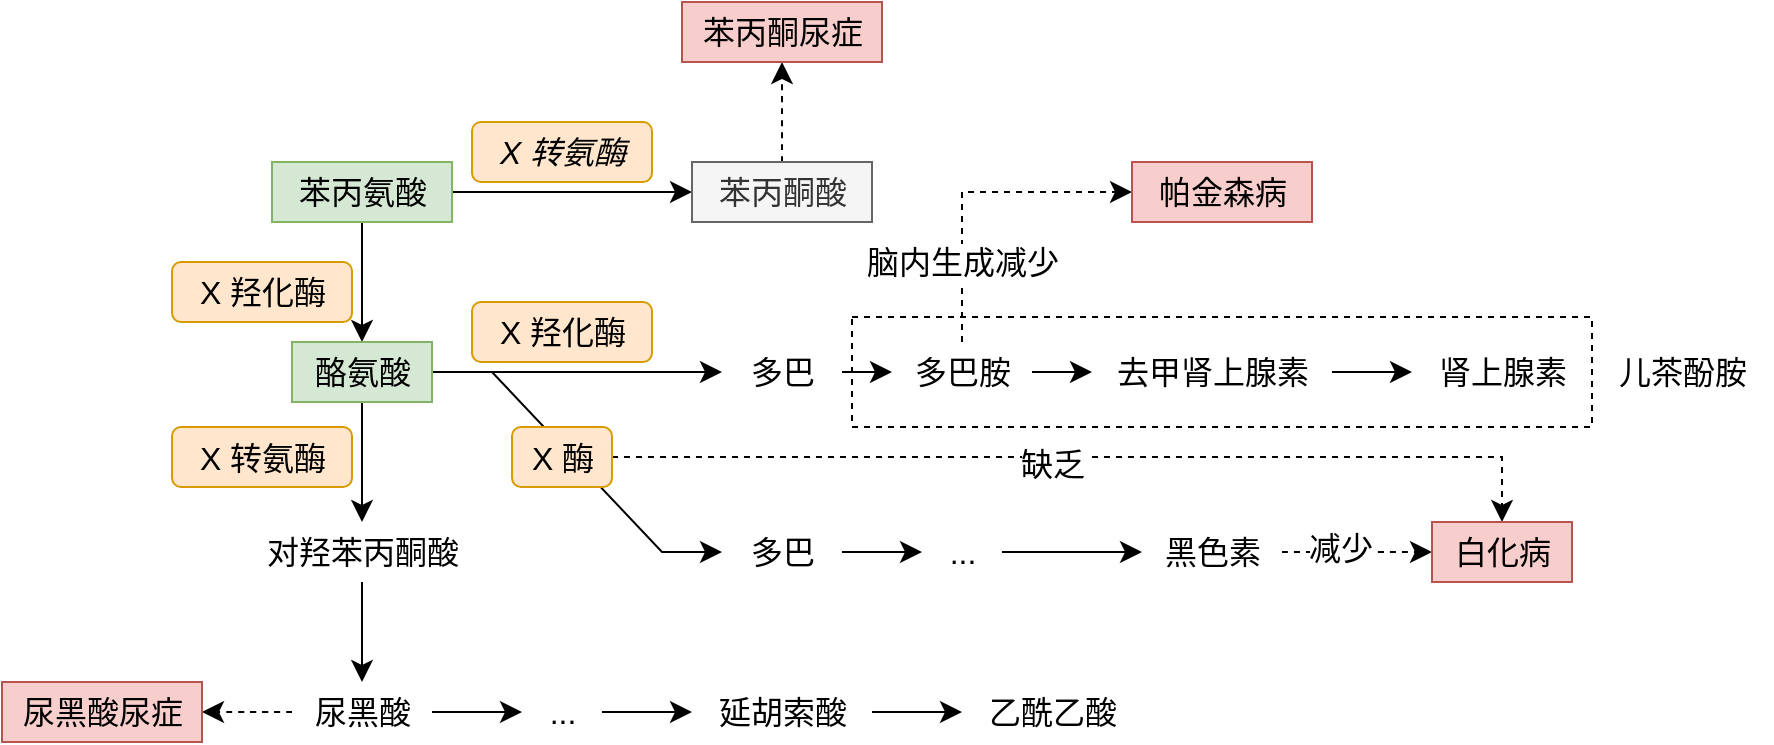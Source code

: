 <mxfile version="21.6.5" type="device">
  <diagram name="第 1 页" id="IJC8CHaW8OvVdunV08Oi">
    <mxGraphModel dx="1518" dy="338" grid="1" gridSize="10" guides="1" tooltips="1" connect="1" arrows="1" fold="1" page="0" pageScale="1" pageWidth="827" pageHeight="1169" math="0" shadow="0">
      <root>
        <mxCell id="0" />
        <mxCell id="1" parent="0" />
        <mxCell id="XkeC98np7HwrWF6QXYlz-24" value="" style="rounded=0;whiteSpace=wrap;html=1;fontSize=16;fillColor=none;dashed=1;" vertex="1" parent="1">
          <mxGeometry x="370" y="637.5" width="370" height="55" as="geometry" />
        </mxCell>
        <mxCell id="XkeC98np7HwrWF6QXYlz-8" value="" style="edgeStyle=none;curved=1;rounded=0;orthogonalLoop=1;jettySize=auto;html=1;fontSize=12;startSize=8;endSize=8;" edge="1" parent="1" source="XkeC98np7HwrWF6QXYlz-6" target="XkeC98np7HwrWF6QXYlz-7">
          <mxGeometry relative="1" as="geometry" />
        </mxCell>
        <mxCell id="XkeC98np7HwrWF6QXYlz-11" value="" style="edgeStyle=none;curved=1;rounded=0;orthogonalLoop=1;jettySize=auto;html=1;fontSize=12;startSize=8;endSize=8;" edge="1" parent="1" source="XkeC98np7HwrWF6QXYlz-6" target="XkeC98np7HwrWF6QXYlz-10">
          <mxGeometry relative="1" as="geometry" />
        </mxCell>
        <mxCell id="XkeC98np7HwrWF6QXYlz-6" value="苯丙氨酸" style="text;html=1;align=center;verticalAlign=middle;resizable=0;points=[];autosize=1;strokeColor=#82b366;fillColor=#d5e8d4;fontSize=16;" vertex="1" parent="1">
          <mxGeometry x="80" y="560" width="90" height="30" as="geometry" />
        </mxCell>
        <mxCell id="XkeC98np7HwrWF6QXYlz-13" value="" style="edgeStyle=none;curved=1;rounded=0;orthogonalLoop=1;jettySize=auto;html=1;fontSize=12;startSize=8;endSize=8;dashed=1;endArrow=classic;endFill=1;" edge="1" parent="1" source="XkeC98np7HwrWF6QXYlz-7" target="XkeC98np7HwrWF6QXYlz-12">
          <mxGeometry relative="1" as="geometry" />
        </mxCell>
        <mxCell id="XkeC98np7HwrWF6QXYlz-7" value="苯丙酮酸" style="text;html=1;align=center;verticalAlign=middle;resizable=0;points=[];autosize=1;strokeColor=#666666;fillColor=#f5f5f5;fontSize=16;fontColor=#333333;" vertex="1" parent="1">
          <mxGeometry x="290" y="560" width="90" height="30" as="geometry" />
        </mxCell>
        <mxCell id="XkeC98np7HwrWF6QXYlz-9" value="X 转氨酶" style="text;html=1;align=center;verticalAlign=middle;resizable=0;points=[];autosize=1;strokeColor=#d79b00;fillColor=#ffe6cc;fontSize=16;rounded=1;fontStyle=2" vertex="1" parent="1">
          <mxGeometry x="180" y="540" width="90" height="30" as="geometry" />
        </mxCell>
        <mxCell id="XkeC98np7HwrWF6QXYlz-15" value="" style="edgeStyle=none;curved=1;rounded=0;orthogonalLoop=1;jettySize=auto;html=1;fontSize=12;startSize=8;endSize=8;" edge="1" parent="1" source="XkeC98np7HwrWF6QXYlz-10" target="XkeC98np7HwrWF6QXYlz-14">
          <mxGeometry relative="1" as="geometry" />
        </mxCell>
        <mxCell id="XkeC98np7HwrWF6QXYlz-26" style="edgeStyle=entityRelationEdgeStyle;rounded=0;orthogonalLoop=1;jettySize=auto;html=1;fontSize=12;startSize=8;endSize=8;" edge="1" parent="1" source="XkeC98np7HwrWF6QXYlz-10" target="XkeC98np7HwrWF6QXYlz-25">
          <mxGeometry relative="1" as="geometry" />
        </mxCell>
        <mxCell id="XkeC98np7HwrWF6QXYlz-34" value="" style="edgeStyle=none;curved=1;rounded=0;orthogonalLoop=1;jettySize=auto;html=1;fontSize=12;startSize=8;endSize=8;" edge="1" parent="1" source="XkeC98np7HwrWF6QXYlz-10" target="XkeC98np7HwrWF6QXYlz-33">
          <mxGeometry relative="1" as="geometry" />
        </mxCell>
        <mxCell id="XkeC98np7HwrWF6QXYlz-10" value="酪氨酸" style="text;html=1;align=center;verticalAlign=middle;resizable=0;points=[];autosize=1;strokeColor=#82b366;fillColor=#d5e8d4;fontSize=16;" vertex="1" parent="1">
          <mxGeometry x="90" y="650" width="70" height="30" as="geometry" />
        </mxCell>
        <mxCell id="XkeC98np7HwrWF6QXYlz-12" value="苯丙酮尿症" style="text;html=1;align=center;verticalAlign=middle;resizable=0;points=[];autosize=1;fontSize=16;fillColor=#f8cecc;strokeColor=#b85450;" vertex="1" parent="1">
          <mxGeometry x="285" y="480" width="100" height="30" as="geometry" />
        </mxCell>
        <mxCell id="XkeC98np7HwrWF6QXYlz-19" value="" style="edgeStyle=none;curved=1;rounded=0;orthogonalLoop=1;jettySize=auto;html=1;fontSize=12;startSize=8;endSize=8;" edge="1" parent="1" source="XkeC98np7HwrWF6QXYlz-14" target="XkeC98np7HwrWF6QXYlz-18">
          <mxGeometry relative="1" as="geometry" />
        </mxCell>
        <mxCell id="XkeC98np7HwrWF6QXYlz-14" value="多巴" style="text;html=1;align=center;verticalAlign=middle;resizable=0;points=[];autosize=1;fontSize=16;" vertex="1" parent="1">
          <mxGeometry x="305" y="650" width="60" height="30" as="geometry" />
        </mxCell>
        <mxCell id="XkeC98np7HwrWF6QXYlz-16" value="X 羟化酶" style="text;html=1;align=center;verticalAlign=middle;resizable=0;points=[];autosize=1;strokeColor=#d79b00;fillColor=#ffe6cc;fontSize=16;rounded=1;" vertex="1" parent="1">
          <mxGeometry x="180" y="630" width="90" height="30" as="geometry" />
        </mxCell>
        <mxCell id="XkeC98np7HwrWF6QXYlz-17" value="X 羟化酶" style="text;html=1;align=center;verticalAlign=middle;resizable=0;points=[];autosize=1;strokeColor=#d79b00;fillColor=#ffe6cc;fontSize=16;rounded=1;" vertex="1" parent="1">
          <mxGeometry x="30" y="610" width="90" height="30" as="geometry" />
        </mxCell>
        <mxCell id="XkeC98np7HwrWF6QXYlz-21" value="" style="edgeStyle=none;curved=1;rounded=0;orthogonalLoop=1;jettySize=auto;html=1;fontSize=12;startSize=8;endSize=8;" edge="1" parent="1" source="XkeC98np7HwrWF6QXYlz-18" target="XkeC98np7HwrWF6QXYlz-20">
          <mxGeometry relative="1" as="geometry" />
        </mxCell>
        <mxCell id="XkeC98np7HwrWF6QXYlz-51" style="edgeStyle=orthogonalEdgeStyle;rounded=0;orthogonalLoop=1;jettySize=auto;html=1;fontSize=12;startSize=8;endSize=8;dashed=1;" edge="1" parent="1" source="XkeC98np7HwrWF6QXYlz-18" target="XkeC98np7HwrWF6QXYlz-57">
          <mxGeometry relative="1" as="geometry">
            <mxPoint x="530" y="570" as="targetPoint" />
            <Array as="points">
              <mxPoint x="425" y="575" />
            </Array>
          </mxGeometry>
        </mxCell>
        <mxCell id="XkeC98np7HwrWF6QXYlz-58" value="脑内生成减少" style="edgeLabel;html=1;align=center;verticalAlign=middle;resizable=0;points=[];fontSize=16;" vertex="1" connectable="0" parent="XkeC98np7HwrWF6QXYlz-51">
          <mxGeometry x="-0.101" relative="1" as="geometry">
            <mxPoint y="32" as="offset" />
          </mxGeometry>
        </mxCell>
        <mxCell id="XkeC98np7HwrWF6QXYlz-18" value="多巴胺" style="text;html=1;align=center;verticalAlign=middle;resizable=0;points=[];autosize=1;fontSize=16;" vertex="1" parent="1">
          <mxGeometry x="390" y="650" width="70" height="30" as="geometry" />
        </mxCell>
        <mxCell id="XkeC98np7HwrWF6QXYlz-23" value="" style="edgeStyle=none;curved=1;rounded=0;orthogonalLoop=1;jettySize=auto;html=1;fontSize=12;startSize=8;endSize=8;" edge="1" parent="1" source="XkeC98np7HwrWF6QXYlz-20" target="XkeC98np7HwrWF6QXYlz-22">
          <mxGeometry relative="1" as="geometry" />
        </mxCell>
        <mxCell id="XkeC98np7HwrWF6QXYlz-20" value="去甲肾上腺素" style="text;html=1;align=center;verticalAlign=middle;resizable=0;points=[];autosize=1;fontSize=16;" vertex="1" parent="1">
          <mxGeometry x="490" y="650" width="120" height="30" as="geometry" />
        </mxCell>
        <mxCell id="XkeC98np7HwrWF6QXYlz-22" value="肾上腺素" style="text;html=1;align=center;verticalAlign=middle;resizable=0;points=[];autosize=1;fontSize=16;" vertex="1" parent="1">
          <mxGeometry x="650" y="650" width="90" height="30" as="geometry" />
        </mxCell>
        <mxCell id="XkeC98np7HwrWF6QXYlz-30" value="" style="edgeStyle=none;curved=1;rounded=0;orthogonalLoop=1;jettySize=auto;html=1;fontSize=12;startSize=8;endSize=8;" edge="1" parent="1" source="XkeC98np7HwrWF6QXYlz-25" target="XkeC98np7HwrWF6QXYlz-29">
          <mxGeometry relative="1" as="geometry" />
        </mxCell>
        <mxCell id="XkeC98np7HwrWF6QXYlz-25" value="多巴" style="text;html=1;align=center;verticalAlign=middle;resizable=0;points=[];autosize=1;strokeColor=none;fillColor=none;fontSize=16;" vertex="1" parent="1">
          <mxGeometry x="305" y="740" width="60" height="30" as="geometry" />
        </mxCell>
        <mxCell id="XkeC98np7HwrWF6QXYlz-50" style="edgeStyle=orthogonalEdgeStyle;rounded=0;orthogonalLoop=1;jettySize=auto;html=1;fontSize=12;startSize=8;endSize=8;dashed=1;" edge="1" parent="1" source="XkeC98np7HwrWF6QXYlz-27" target="XkeC98np7HwrWF6QXYlz-47">
          <mxGeometry relative="1" as="geometry">
            <mxPoint x="700" y="707.5" as="targetPoint" />
          </mxGeometry>
        </mxCell>
        <mxCell id="XkeC98np7HwrWF6QXYlz-52" value="Text" style="edgeLabel;html=1;align=center;verticalAlign=middle;resizable=0;points=[];fontSize=16;" vertex="1" connectable="0" parent="XkeC98np7HwrWF6QXYlz-50">
          <mxGeometry x="-0.194" y="-4" relative="1" as="geometry">
            <mxPoint x="27" as="offset" />
          </mxGeometry>
        </mxCell>
        <mxCell id="XkeC98np7HwrWF6QXYlz-53" value="缺乏" style="edgeLabel;html=1;align=center;verticalAlign=middle;resizable=0;points=[];fontSize=16;" vertex="1" connectable="0" parent="XkeC98np7HwrWF6QXYlz-50">
          <mxGeometry x="-0.081" y="-6" relative="1" as="geometry">
            <mxPoint y="-3" as="offset" />
          </mxGeometry>
        </mxCell>
        <mxCell id="XkeC98np7HwrWF6QXYlz-27" value="X 酶" style="text;html=1;align=center;verticalAlign=middle;resizable=0;points=[];autosize=1;strokeColor=#d79b00;fillColor=#ffe6cc;fontSize=16;rounded=1;" vertex="1" parent="1">
          <mxGeometry x="200" y="692.5" width="50" height="30" as="geometry" />
        </mxCell>
        <mxCell id="XkeC98np7HwrWF6QXYlz-32" value="" style="edgeStyle=none;curved=1;rounded=0;orthogonalLoop=1;jettySize=auto;html=1;fontSize=12;startSize=8;endSize=8;" edge="1" parent="1" source="XkeC98np7HwrWF6QXYlz-29" target="XkeC98np7HwrWF6QXYlz-31">
          <mxGeometry relative="1" as="geometry" />
        </mxCell>
        <mxCell id="XkeC98np7HwrWF6QXYlz-29" value="..." style="text;html=1;align=center;verticalAlign=middle;resizable=0;points=[];autosize=1;strokeColor=none;fillColor=none;fontSize=16;" vertex="1" parent="1">
          <mxGeometry x="405" y="740" width="40" height="30" as="geometry" />
        </mxCell>
        <mxCell id="XkeC98np7HwrWF6QXYlz-55" style="edgeStyle=none;curved=1;rounded=0;orthogonalLoop=1;jettySize=auto;html=1;fontSize=12;startSize=8;endSize=8;dashed=1;" edge="1" parent="1" source="XkeC98np7HwrWF6QXYlz-31" target="XkeC98np7HwrWF6QXYlz-47">
          <mxGeometry relative="1" as="geometry" />
        </mxCell>
        <mxCell id="XkeC98np7HwrWF6QXYlz-56" value="减少" style="edgeLabel;html=1;align=center;verticalAlign=middle;resizable=0;points=[];fontSize=16;" vertex="1" connectable="0" parent="XkeC98np7HwrWF6QXYlz-55">
          <mxGeometry x="-0.239" y="2" relative="1" as="geometry">
            <mxPoint as="offset" />
          </mxGeometry>
        </mxCell>
        <mxCell id="XkeC98np7HwrWF6QXYlz-31" value="黑色素" style="text;html=1;align=center;verticalAlign=middle;resizable=0;points=[];autosize=1;strokeColor=none;fillColor=none;fontSize=16;" vertex="1" parent="1">
          <mxGeometry x="515" y="740" width="70" height="30" as="geometry" />
        </mxCell>
        <mxCell id="XkeC98np7HwrWF6QXYlz-37" value="" style="edgeStyle=none;curved=1;rounded=0;orthogonalLoop=1;jettySize=auto;html=1;fontSize=12;startSize=8;endSize=8;" edge="1" parent="1" source="XkeC98np7HwrWF6QXYlz-33" target="XkeC98np7HwrWF6QXYlz-36">
          <mxGeometry relative="1" as="geometry" />
        </mxCell>
        <mxCell id="XkeC98np7HwrWF6QXYlz-33" value="对羟苯丙酮酸" style="text;html=1;align=center;verticalAlign=middle;resizable=0;points=[];autosize=1;fontSize=16;" vertex="1" parent="1">
          <mxGeometry x="65" y="740" width="120" height="30" as="geometry" />
        </mxCell>
        <mxCell id="XkeC98np7HwrWF6QXYlz-35" value="X 转氨酶" style="text;html=1;align=center;verticalAlign=middle;resizable=0;points=[];autosize=1;strokeColor=#d79b00;fillColor=#ffe6cc;fontSize=16;rounded=1;" vertex="1" parent="1">
          <mxGeometry x="30" y="692.5" width="90" height="30" as="geometry" />
        </mxCell>
        <mxCell id="XkeC98np7HwrWF6QXYlz-39" value="" style="edgeStyle=none;curved=1;rounded=0;orthogonalLoop=1;jettySize=auto;html=1;fontSize=12;startSize=8;endSize=8;" edge="1" parent="1" source="XkeC98np7HwrWF6QXYlz-41" target="XkeC98np7HwrWF6QXYlz-38">
          <mxGeometry relative="1" as="geometry" />
        </mxCell>
        <mxCell id="XkeC98np7HwrWF6QXYlz-46" value="" style="edgeStyle=none;curved=1;rounded=0;orthogonalLoop=1;jettySize=auto;html=1;fontSize=12;startSize=8;endSize=8;dashed=1;endArrow=classic;endFill=1;" edge="1" parent="1" source="XkeC98np7HwrWF6QXYlz-36" target="XkeC98np7HwrWF6QXYlz-45">
          <mxGeometry relative="1" as="geometry" />
        </mxCell>
        <mxCell id="XkeC98np7HwrWF6QXYlz-36" value="尿黑酸" style="text;html=1;align=center;verticalAlign=middle;resizable=0;points=[];autosize=1;fontSize=16;" vertex="1" parent="1">
          <mxGeometry x="90" y="820" width="70" height="30" as="geometry" />
        </mxCell>
        <mxCell id="XkeC98np7HwrWF6QXYlz-44" value="" style="edgeStyle=none;curved=1;rounded=0;orthogonalLoop=1;jettySize=auto;html=1;fontSize=12;startSize=8;endSize=8;" edge="1" parent="1" source="XkeC98np7HwrWF6QXYlz-38" target="XkeC98np7HwrWF6QXYlz-43">
          <mxGeometry relative="1" as="geometry" />
        </mxCell>
        <mxCell id="XkeC98np7HwrWF6QXYlz-38" value="延胡索酸" style="text;html=1;align=center;verticalAlign=middle;resizable=0;points=[];autosize=1;fontSize=16;" vertex="1" parent="1">
          <mxGeometry x="290" y="820" width="90" height="30" as="geometry" />
        </mxCell>
        <mxCell id="XkeC98np7HwrWF6QXYlz-42" value="" style="edgeStyle=none;curved=1;rounded=0;orthogonalLoop=1;jettySize=auto;html=1;fontSize=12;startSize=8;endSize=8;" edge="1" parent="1" source="XkeC98np7HwrWF6QXYlz-36" target="XkeC98np7HwrWF6QXYlz-41">
          <mxGeometry relative="1" as="geometry">
            <mxPoint x="160" y="835" as="sourcePoint" />
            <mxPoint x="290" y="835" as="targetPoint" />
          </mxGeometry>
        </mxCell>
        <mxCell id="XkeC98np7HwrWF6QXYlz-41" value="..." style="text;html=1;align=center;verticalAlign=middle;resizable=0;points=[];autosize=1;strokeColor=none;fillColor=none;fontSize=16;" vertex="1" parent="1">
          <mxGeometry x="205" y="820" width="40" height="30" as="geometry" />
        </mxCell>
        <mxCell id="XkeC98np7HwrWF6QXYlz-43" value="乙酰乙酸" style="text;html=1;align=center;verticalAlign=middle;resizable=0;points=[];autosize=1;fontSize=16;" vertex="1" parent="1">
          <mxGeometry x="425" y="820" width="90" height="30" as="geometry" />
        </mxCell>
        <mxCell id="XkeC98np7HwrWF6QXYlz-45" value="尿黑酸尿症" style="text;html=1;align=center;verticalAlign=middle;resizable=0;points=[];autosize=1;fontSize=16;fillColor=#f8cecc;strokeColor=#b85450;" vertex="1" parent="1">
          <mxGeometry x="-55" y="820" width="100" height="30" as="geometry" />
        </mxCell>
        <mxCell id="XkeC98np7HwrWF6QXYlz-47" value="白化病" style="text;html=1;align=center;verticalAlign=middle;resizable=0;points=[];autosize=1;strokeColor=#b85450;fillColor=#f8cecc;fontSize=16;" vertex="1" parent="1">
          <mxGeometry x="660" y="740" width="70" height="30" as="geometry" />
        </mxCell>
        <mxCell id="XkeC98np7HwrWF6QXYlz-57" value="帕金森病" style="text;html=1;align=center;verticalAlign=middle;resizable=0;points=[];autosize=1;strokeColor=#b85450;fillColor=#f8cecc;fontSize=16;" vertex="1" parent="1">
          <mxGeometry x="510" y="560" width="90" height="30" as="geometry" />
        </mxCell>
        <mxCell id="XkeC98np7HwrWF6QXYlz-60" value="儿茶酚胺" style="text;html=1;align=center;verticalAlign=middle;resizable=0;points=[];autosize=1;strokeColor=none;fillColor=none;fontSize=16;" vertex="1" parent="1">
          <mxGeometry x="740" y="650" width="90" height="30" as="geometry" />
        </mxCell>
      </root>
    </mxGraphModel>
  </diagram>
</mxfile>
